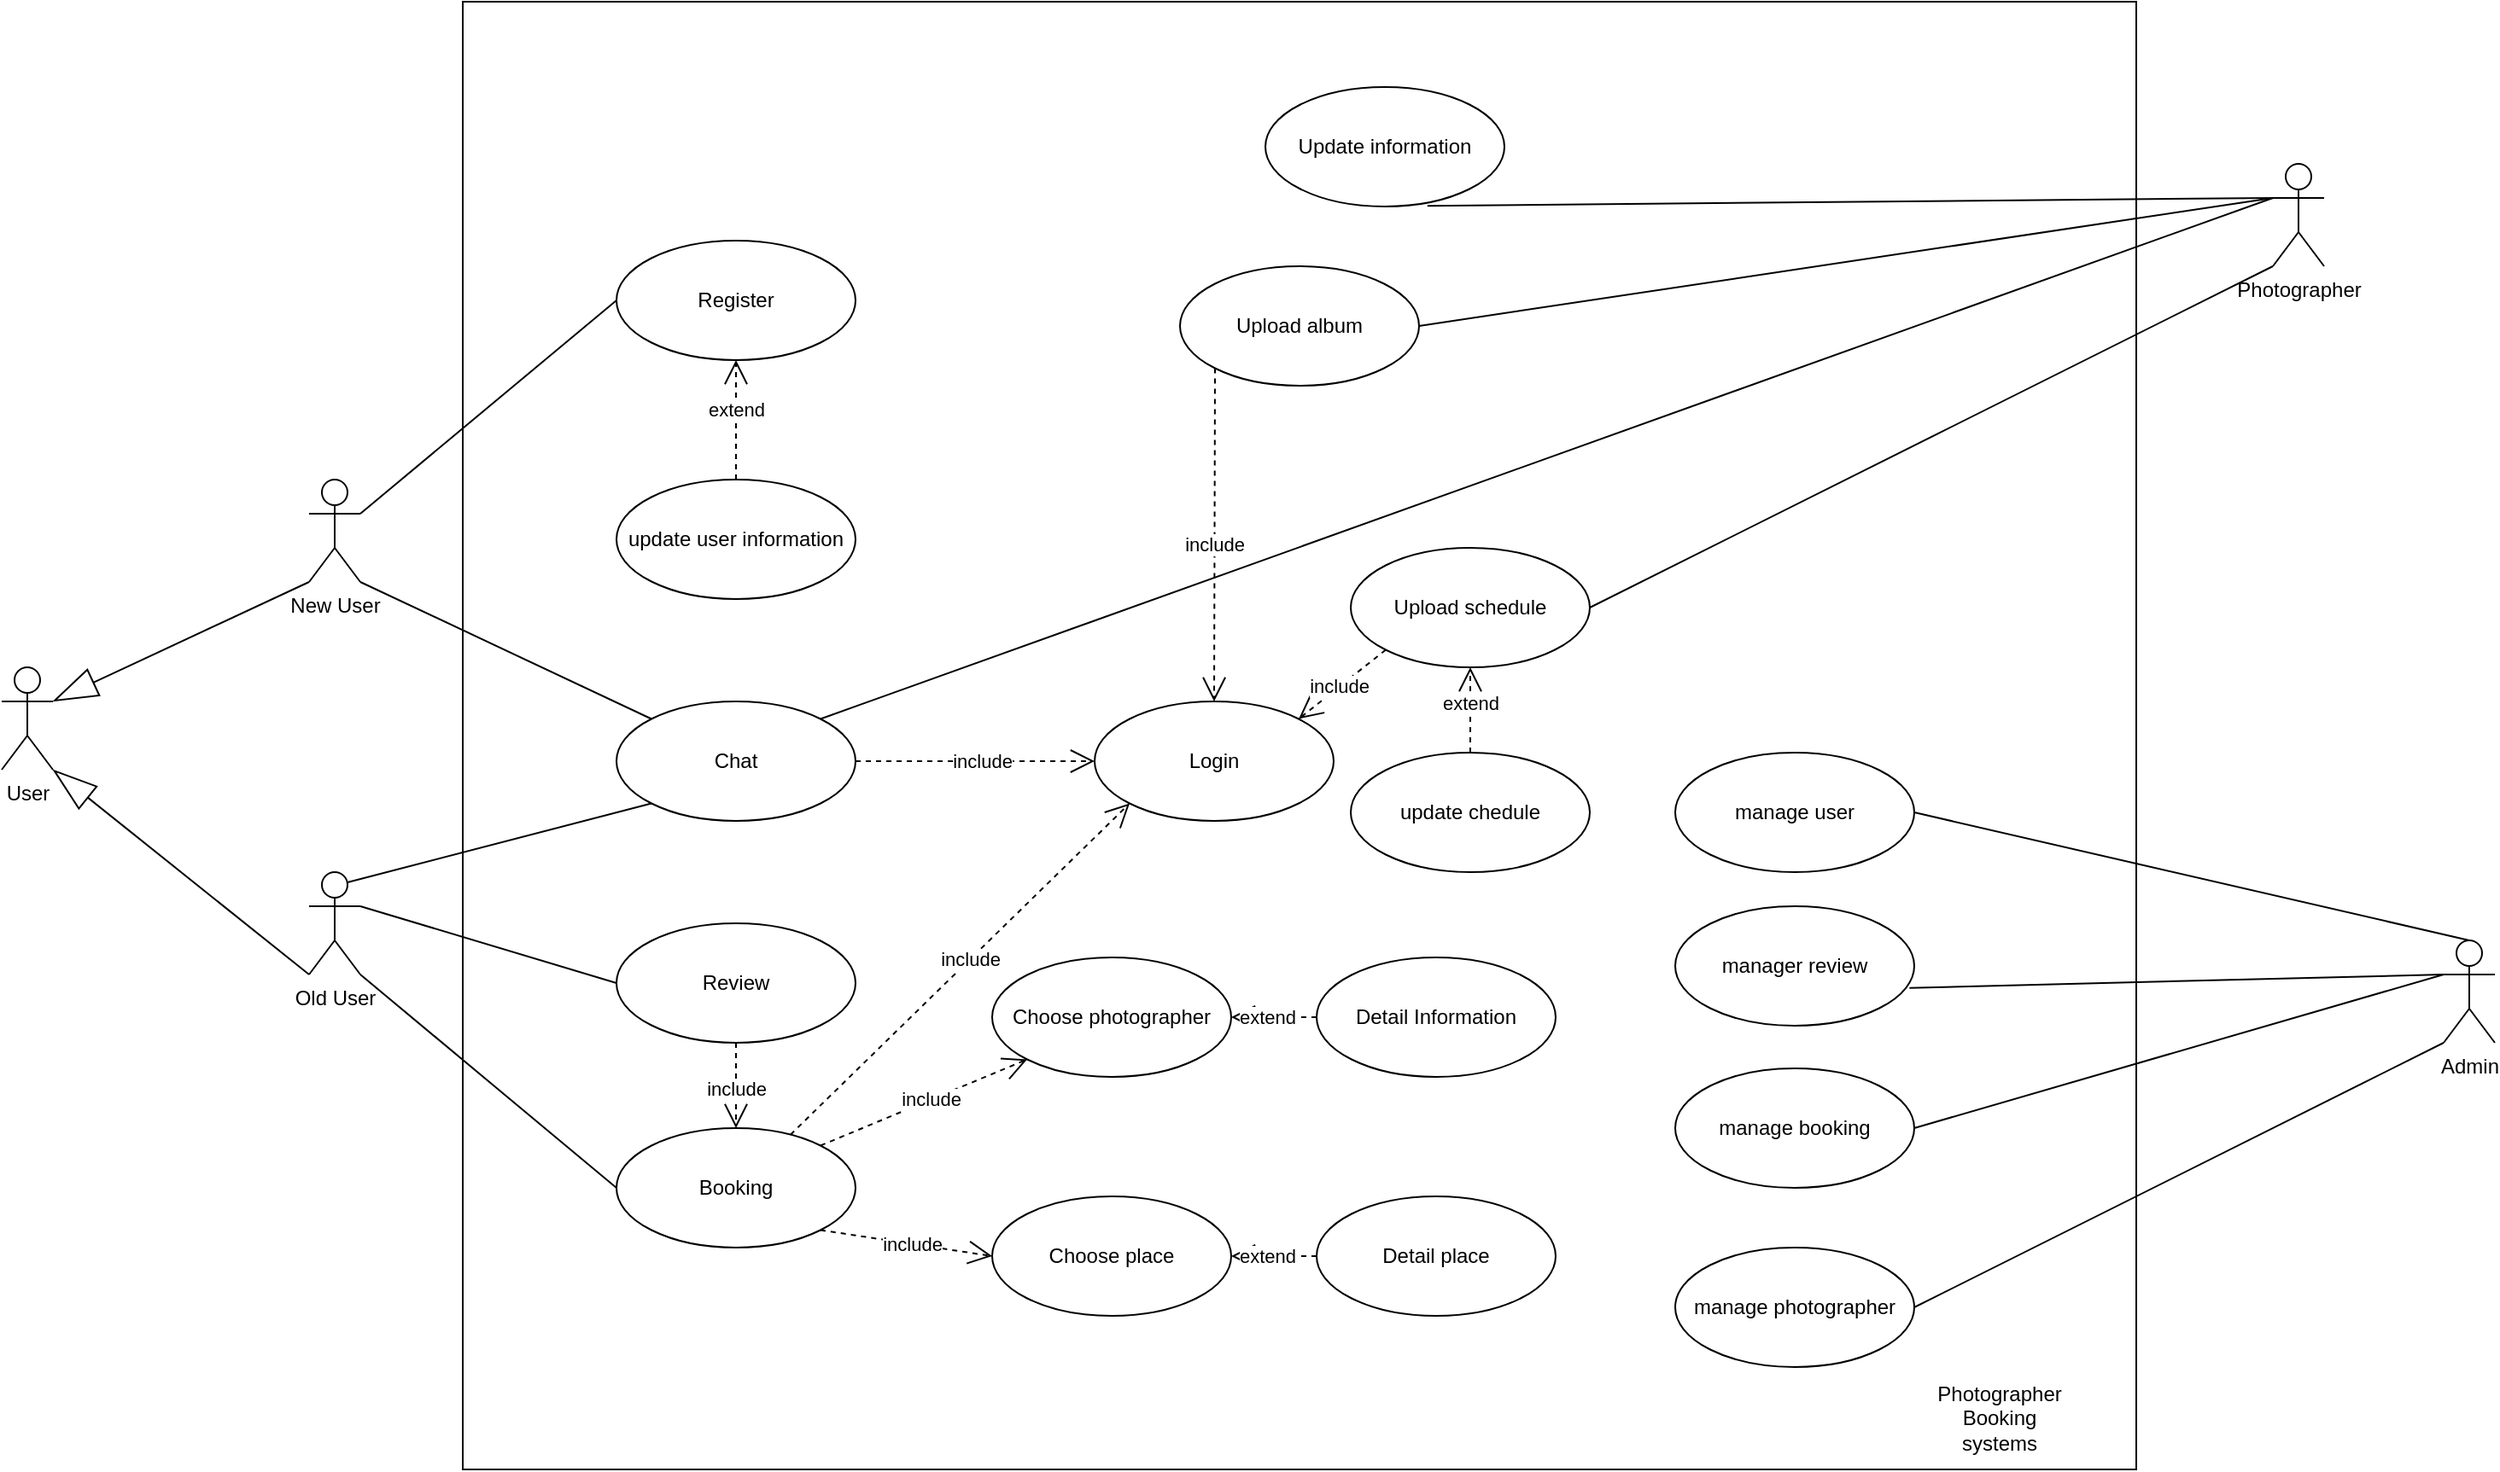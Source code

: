 <mxfile version="13.7.9" type="github">
  <diagram id="EGZNZqLGof7JbSLH0rr6" name="Page-1">
    <mxGraphModel dx="2495" dy="1370" grid="1" gridSize="10" guides="1" tooltips="1" connect="1" arrows="1" fold="1" page="1" pageScale="1" pageWidth="1100" pageHeight="1700" math="0" shadow="0">
      <root>
        <mxCell id="0" />
        <mxCell id="1" parent="0" />
        <mxCell id="xwwWXdzjIdcxHAzQ7T1N-61" value="" style="rounded=0;whiteSpace=wrap;html=1;" parent="1" vertex="1">
          <mxGeometry x="690" y="1660" width="980" height="860" as="geometry" />
        </mxCell>
        <mxCell id="xwwWXdzjIdcxHAzQ7T1N-62" value="User" style="shape=umlActor;verticalLabelPosition=bottom;verticalAlign=top;html=1;" parent="1" vertex="1">
          <mxGeometry x="420" y="2050" width="30" height="60" as="geometry" />
        </mxCell>
        <mxCell id="xwwWXdzjIdcxHAzQ7T1N-63" value="New User" style="shape=umlActor;verticalLabelPosition=bottom;verticalAlign=top;html=1;" parent="1" vertex="1">
          <mxGeometry x="600" y="1940" width="30" height="60" as="geometry" />
        </mxCell>
        <mxCell id="xwwWXdzjIdcxHAzQ7T1N-64" value="Old User" style="shape=umlActor;verticalLabelPosition=bottom;verticalAlign=top;html=1;" parent="1" vertex="1">
          <mxGeometry x="600" y="2170" width="30" height="60" as="geometry" />
        </mxCell>
        <mxCell id="xwwWXdzjIdcxHAzQ7T1N-65" value="Register" style="ellipse;whiteSpace=wrap;html=1;" parent="1" vertex="1">
          <mxGeometry x="780" y="1800" width="140" height="70" as="geometry" />
        </mxCell>
        <mxCell id="xwwWXdzjIdcxHAzQ7T1N-66" value="Chat" style="ellipse;whiteSpace=wrap;html=1;" parent="1" vertex="1">
          <mxGeometry x="780" y="2070" width="140" height="70" as="geometry" />
        </mxCell>
        <mxCell id="xwwWXdzjIdcxHAzQ7T1N-67" value="Login" style="ellipse;whiteSpace=wrap;html=1;" parent="1" vertex="1">
          <mxGeometry x="1060" y="2070" width="140" height="70" as="geometry" />
        </mxCell>
        <mxCell id="xwwWXdzjIdcxHAzQ7T1N-68" value="Booking" style="ellipse;whiteSpace=wrap;html=1;" parent="1" vertex="1">
          <mxGeometry x="780" y="2320" width="140" height="70" as="geometry" />
        </mxCell>
        <mxCell id="xwwWXdzjIdcxHAzQ7T1N-69" value="Choose photographer" style="ellipse;whiteSpace=wrap;html=1;" parent="1" vertex="1">
          <mxGeometry x="1000" y="2220" width="140" height="70" as="geometry" />
        </mxCell>
        <mxCell id="xwwWXdzjIdcxHAzQ7T1N-70" value="Choose place" style="ellipse;whiteSpace=wrap;html=1;" parent="1" vertex="1">
          <mxGeometry x="1000" y="2360" width="140" height="70" as="geometry" />
        </mxCell>
        <mxCell id="xwwWXdzjIdcxHAzQ7T1N-71" value="Review" style="ellipse;whiteSpace=wrap;html=1;" parent="1" vertex="1">
          <mxGeometry x="780" y="2200" width="140" height="70" as="geometry" />
        </mxCell>
        <mxCell id="xwwWXdzjIdcxHAzQ7T1N-72" value="Upload album" style="ellipse;whiteSpace=wrap;html=1;" parent="1" vertex="1">
          <mxGeometry x="1110" y="1815" width="140" height="70" as="geometry" />
        </mxCell>
        <mxCell id="xwwWXdzjIdcxHAzQ7T1N-73" value="Photographer" style="shape=umlActor;verticalLabelPosition=bottom;verticalAlign=top;html=1;" parent="1" vertex="1">
          <mxGeometry x="1750" y="1755" width="30" height="60" as="geometry" />
        </mxCell>
        <mxCell id="xwwWXdzjIdcxHAzQ7T1N-74" value="Admin" style="shape=umlActor;verticalLabelPosition=bottom;verticalAlign=top;html=1;" parent="1" vertex="1">
          <mxGeometry x="1850" y="2210" width="30" height="60" as="geometry" />
        </mxCell>
        <mxCell id="xwwWXdzjIdcxHAzQ7T1N-75" value="Upload schedule" style="ellipse;whiteSpace=wrap;html=1;" parent="1" vertex="1">
          <mxGeometry x="1210" y="1980" width="140" height="70" as="geometry" />
        </mxCell>
        <mxCell id="xwwWXdzjIdcxHAzQ7T1N-76" value="" style="endArrow=blockThin;endFill=0;endSize=24;html=1;exitX=0;exitY=1;exitDx=0;exitDy=0;exitPerimeter=0;entryX=1;entryY=0.333;entryDx=0;entryDy=0;entryPerimeter=0;" parent="1" source="xwwWXdzjIdcxHAzQ7T1N-63" target="xwwWXdzjIdcxHAzQ7T1N-62" edge="1">
          <mxGeometry width="160" relative="1" as="geometry">
            <mxPoint x="560" y="2050" as="sourcePoint" />
            <mxPoint x="720" y="2050" as="targetPoint" />
          </mxGeometry>
        </mxCell>
        <mxCell id="xwwWXdzjIdcxHAzQ7T1N-77" value="" style="endArrow=blockThin;endFill=0;endSize=24;html=1;exitX=0;exitY=1;exitDx=0;exitDy=0;exitPerimeter=0;entryX=1;entryY=1;entryDx=0;entryDy=0;entryPerimeter=0;" parent="1" source="xwwWXdzjIdcxHAzQ7T1N-64" target="xwwWXdzjIdcxHAzQ7T1N-62" edge="1">
          <mxGeometry width="160" relative="1" as="geometry">
            <mxPoint x="520" y="2140" as="sourcePoint" />
            <mxPoint x="370" y="2210" as="targetPoint" />
          </mxGeometry>
        </mxCell>
        <mxCell id="xwwWXdzjIdcxHAzQ7T1N-80" value="" style="endArrow=none;endSize=12;html=1;exitX=1;exitY=0.333;exitDx=0;exitDy=0;exitPerimeter=0;entryX=0;entryY=0.5;entryDx=0;entryDy=0;endFill=0;" parent="1" source="xwwWXdzjIdcxHAzQ7T1N-63" target="xwwWXdzjIdcxHAzQ7T1N-65" edge="1">
          <mxGeometry x="0.059" width="160" relative="1" as="geometry">
            <mxPoint x="670" y="1900" as="sourcePoint" />
            <mxPoint x="840" y="1900" as="targetPoint" />
            <mxPoint as="offset" />
          </mxGeometry>
        </mxCell>
        <mxCell id="xwwWXdzjIdcxHAzQ7T1N-81" value="" style="endArrow=none;endSize=12;html=1;exitX=0;exitY=0.333;exitDx=0;exitDy=0;exitPerimeter=0;entryX=1;entryY=0.5;entryDx=0;entryDy=0;endFill=0;" parent="1" source="xwwWXdzjIdcxHAzQ7T1N-73" target="xwwWXdzjIdcxHAzQ7T1N-72" edge="1">
          <mxGeometry x="0.059" width="160" relative="1" as="geometry">
            <mxPoint x="1370" y="1860" as="sourcePoint" />
            <mxPoint x="1540" y="1860" as="targetPoint" />
            <mxPoint as="offset" />
          </mxGeometry>
        </mxCell>
        <mxCell id="xwwWXdzjIdcxHAzQ7T1N-82" value="" style="endArrow=none;endSize=12;html=1;entryX=1;entryY=0.5;entryDx=0;entryDy=0;exitX=0;exitY=1;exitDx=0;exitDy=0;exitPerimeter=0;endFill=0;" parent="1" source="xwwWXdzjIdcxHAzQ7T1N-73" target="xwwWXdzjIdcxHAzQ7T1N-75" edge="1">
          <mxGeometry x="0.059" width="160" relative="1" as="geometry">
            <mxPoint x="1460" y="1900" as="sourcePoint" />
            <mxPoint x="1590" y="1780" as="targetPoint" />
            <mxPoint as="offset" />
          </mxGeometry>
        </mxCell>
        <mxCell id="xwwWXdzjIdcxHAzQ7T1N-83" value="Update information" style="ellipse;whiteSpace=wrap;html=1;" parent="1" vertex="1">
          <mxGeometry x="1160" y="1710" width="140" height="70" as="geometry" />
        </mxCell>
        <mxCell id="xwwWXdzjIdcxHAzQ7T1N-84" value="" style="endArrow=none;endSize=12;html=1;exitX=0;exitY=0.333;exitDx=0;exitDy=0;exitPerimeter=0;entryX=0.678;entryY=0.994;entryDx=0;entryDy=0;entryPerimeter=0;endFill=0;" parent="1" source="xwwWXdzjIdcxHAzQ7T1N-73" target="xwwWXdzjIdcxHAzQ7T1N-83" edge="1">
          <mxGeometry x="0.176" width="160" relative="1" as="geometry">
            <mxPoint x="1440" y="1790" as="sourcePoint" />
            <mxPoint x="1610" y="1790" as="targetPoint" />
            <mxPoint as="offset" />
          </mxGeometry>
        </mxCell>
        <mxCell id="xwwWXdzjIdcxHAzQ7T1N-85" value="" style="endArrow=none;endSize=12;html=1;exitX=0.75;exitY=0.1;exitDx=0;exitDy=0;exitPerimeter=0;entryX=0;entryY=1;entryDx=0;entryDy=0;endFill=0;" parent="1" source="xwwWXdzjIdcxHAzQ7T1N-64" target="xwwWXdzjIdcxHAzQ7T1N-66" edge="1">
          <mxGeometry x="0.176" width="160" relative="1" as="geometry">
            <mxPoint x="690" y="2140" as="sourcePoint" />
            <mxPoint x="860" y="2140" as="targetPoint" />
            <mxPoint as="offset" />
          </mxGeometry>
        </mxCell>
        <mxCell id="xwwWXdzjIdcxHAzQ7T1N-86" value="" style="endArrow=none;endSize=12;html=1;exitX=1;exitY=0.333;exitDx=0;exitDy=0;exitPerimeter=0;entryX=0;entryY=0.5;entryDx=0;entryDy=0;endFill=0;" parent="1" source="xwwWXdzjIdcxHAzQ7T1N-64" target="xwwWXdzjIdcxHAzQ7T1N-71" edge="1">
          <mxGeometry x="0.059" width="160" relative="1" as="geometry">
            <mxPoint x="740" y="2210" as="sourcePoint" />
            <mxPoint x="910" y="2210" as="targetPoint" />
            <mxPoint as="offset" />
          </mxGeometry>
        </mxCell>
        <mxCell id="xwwWXdzjIdcxHAzQ7T1N-87" value="" style="endArrow=none;endSize=12;html=1;exitX=1;exitY=1;exitDx=0;exitDy=0;exitPerimeter=0;entryX=0;entryY=0.5;entryDx=0;entryDy=0;endFill=0;" parent="1" source="xwwWXdzjIdcxHAzQ7T1N-64" target="xwwWXdzjIdcxHAzQ7T1N-68" edge="1">
          <mxGeometry x="0.059" width="160" relative="1" as="geometry">
            <mxPoint x="700" y="2300" as="sourcePoint" />
            <mxPoint x="870" y="2300" as="targetPoint" />
            <mxPoint as="offset" />
          </mxGeometry>
        </mxCell>
        <mxCell id="xwwWXdzjIdcxHAzQ7T1N-88" value="" style="endArrow=none;endSize=12;html=1;entryX=1;entryY=0;entryDx=0;entryDy=0;exitX=0;exitY=0.333;exitDx=0;exitDy=0;exitPerimeter=0;endFill=0;" parent="1" source="xwwWXdzjIdcxHAzQ7T1N-73" target="xwwWXdzjIdcxHAzQ7T1N-66" edge="1">
          <mxGeometry x="0.176" width="160" relative="1" as="geometry">
            <mxPoint x="1450" y="1900" as="sourcePoint" />
            <mxPoint x="1120" y="1990" as="targetPoint" />
            <mxPoint as="offset" />
          </mxGeometry>
        </mxCell>
        <mxCell id="xwwWXdzjIdcxHAzQ7T1N-89" value="" style="endArrow=none;endSize=12;html=1;exitX=1;exitY=1;exitDx=0;exitDy=0;exitPerimeter=0;entryX=0;entryY=0;entryDx=0;entryDy=0;endFill=0;" parent="1" source="xwwWXdzjIdcxHAzQ7T1N-63" target="xwwWXdzjIdcxHAzQ7T1N-66" edge="1">
          <mxGeometry x="0.176" width="160" relative="1" as="geometry">
            <mxPoint x="800" y="1960" as="sourcePoint" />
            <mxPoint x="970" y="1960" as="targetPoint" />
            <mxPoint as="offset" />
          </mxGeometry>
        </mxCell>
        <mxCell id="xwwWXdzjIdcxHAzQ7T1N-90" value="include" style="endArrow=open;endSize=12;dashed=1;html=1;exitX=0.5;exitY=1;exitDx=0;exitDy=0;entryX=0.5;entryY=0;entryDx=0;entryDy=0;" parent="1" source="xwwWXdzjIdcxHAzQ7T1N-71" target="xwwWXdzjIdcxHAzQ7T1N-68" edge="1">
          <mxGeometry x="0.059" width="160" relative="1" as="geometry">
            <mxPoint x="910" y="2290" as="sourcePoint" />
            <mxPoint x="1080" y="2290" as="targetPoint" />
            <mxPoint as="offset" />
          </mxGeometry>
        </mxCell>
        <mxCell id="xwwWXdzjIdcxHAzQ7T1N-91" value="include" style="endArrow=open;endSize=12;dashed=1;html=1;exitX=1;exitY=0;exitDx=0;exitDy=0;entryX=0;entryY=1;entryDx=0;entryDy=0;" parent="1" source="xwwWXdzjIdcxHAzQ7T1N-68" target="xwwWXdzjIdcxHAzQ7T1N-69" edge="1">
          <mxGeometry x="0.059" width="160" relative="1" as="geometry">
            <mxPoint x="960" y="2160" as="sourcePoint" />
            <mxPoint x="1130" y="2160" as="targetPoint" />
            <mxPoint as="offset" />
          </mxGeometry>
        </mxCell>
        <mxCell id="xwwWXdzjIdcxHAzQ7T1N-92" value="include" style="endArrow=open;endSize=12;dashed=1;html=1;exitX=1;exitY=1;exitDx=0;exitDy=0;entryX=0;entryY=0.5;entryDx=0;entryDy=0;" parent="1" source="xwwWXdzjIdcxHAzQ7T1N-68" target="xwwWXdzjIdcxHAzQ7T1N-70" edge="1">
          <mxGeometry x="0.059" width="160" relative="1" as="geometry">
            <mxPoint x="910" y="2170" as="sourcePoint" />
            <mxPoint x="1080" y="2170" as="targetPoint" />
            <mxPoint as="offset" />
          </mxGeometry>
        </mxCell>
        <mxCell id="xwwWXdzjIdcxHAzQ7T1N-93" value="include" style="endArrow=open;endSize=12;dashed=1;html=1;entryX=0;entryY=1;entryDx=0;entryDy=0;" parent="1" source="xwwWXdzjIdcxHAzQ7T1N-68" target="xwwWXdzjIdcxHAzQ7T1N-67" edge="1">
          <mxGeometry x="0.059" width="160" relative="1" as="geometry">
            <mxPoint x="1000" y="2130" as="sourcePoint" />
            <mxPoint x="1170" y="2130" as="targetPoint" />
            <mxPoint as="offset" />
          </mxGeometry>
        </mxCell>
        <mxCell id="xwwWXdzjIdcxHAzQ7T1N-94" value="include" style="endArrow=open;endSize=12;dashed=1;html=1;exitX=1;exitY=0.5;exitDx=0;exitDy=0;entryX=0;entryY=0.5;entryDx=0;entryDy=0;" parent="1" source="xwwWXdzjIdcxHAzQ7T1N-66" target="xwwWXdzjIdcxHAzQ7T1N-67" edge="1">
          <mxGeometry x="0.059" width="160" relative="1" as="geometry">
            <mxPoint x="930" y="1960" as="sourcePoint" />
            <mxPoint x="1100" y="1960" as="targetPoint" />
            <mxPoint as="offset" />
          </mxGeometry>
        </mxCell>
        <mxCell id="xwwWXdzjIdcxHAzQ7T1N-95" value="Detail place" style="ellipse;whiteSpace=wrap;html=1;" parent="1" vertex="1">
          <mxGeometry x="1190" y="2360" width="140" height="70" as="geometry" />
        </mxCell>
        <mxCell id="xwwWXdzjIdcxHAzQ7T1N-96" value="Detail Information" style="ellipse;whiteSpace=wrap;html=1;" parent="1" vertex="1">
          <mxGeometry x="1190" y="2220" width="140" height="70" as="geometry" />
        </mxCell>
        <mxCell id="xwwWXdzjIdcxHAzQ7T1N-97" value="extend" style="endArrow=open;endSize=12;dashed=1;html=1;exitX=0;exitY=0.5;exitDx=0;exitDy=0;entryX=1;entryY=0.5;entryDx=0;entryDy=0;" parent="1" source="xwwWXdzjIdcxHAzQ7T1N-95" target="xwwWXdzjIdcxHAzQ7T1N-70" edge="1">
          <mxGeometry x="0.176" width="160" relative="1" as="geometry">
            <mxPoint x="1390" y="2310" as="sourcePoint" />
            <mxPoint x="1560" y="2310" as="targetPoint" />
            <mxPoint as="offset" />
          </mxGeometry>
        </mxCell>
        <mxCell id="xwwWXdzjIdcxHAzQ7T1N-98" value="extend" style="endArrow=open;endSize=12;dashed=1;html=1;exitX=0;exitY=0.5;exitDx=0;exitDy=0;entryX=1;entryY=0.5;entryDx=0;entryDy=0;" parent="1" source="xwwWXdzjIdcxHAzQ7T1N-96" target="xwwWXdzjIdcxHAzQ7T1N-69" edge="1">
          <mxGeometry x="0.176" width="160" relative="1" as="geometry">
            <mxPoint x="1150" y="2190" as="sourcePoint" />
            <mxPoint x="1320" y="2190" as="targetPoint" />
            <mxPoint as="offset" />
          </mxGeometry>
        </mxCell>
        <mxCell id="xwwWXdzjIdcxHAzQ7T1N-99" value="include" style="endArrow=open;endSize=12;dashed=1;html=1;exitX=0;exitY=1;exitDx=0;exitDy=0;entryX=1;entryY=0;entryDx=0;entryDy=0;" parent="1" source="xwwWXdzjIdcxHAzQ7T1N-75" target="xwwWXdzjIdcxHAzQ7T1N-67" edge="1">
          <mxGeometry x="0.059" width="160" relative="1" as="geometry">
            <mxPoint x="1060" y="1940" as="sourcePoint" />
            <mxPoint x="1230" y="1940" as="targetPoint" />
            <mxPoint as="offset" />
          </mxGeometry>
        </mxCell>
        <mxCell id="xwwWXdzjIdcxHAzQ7T1N-100" value="include" style="endArrow=open;endSize=12;dashed=1;html=1;exitX=0;exitY=1;exitDx=0;exitDy=0;entryX=0.5;entryY=0;entryDx=0;entryDy=0;" parent="1" source="xwwWXdzjIdcxHAzQ7T1N-72" target="xwwWXdzjIdcxHAzQ7T1N-67" edge="1">
          <mxGeometry x="0.059" width="160" relative="1" as="geometry">
            <mxPoint x="1100" y="1890" as="sourcePoint" />
            <mxPoint x="1270" y="1890" as="targetPoint" />
            <mxPoint as="offset" />
          </mxGeometry>
        </mxCell>
        <mxCell id="xwwWXdzjIdcxHAzQ7T1N-101" value="update user information" style="ellipse;whiteSpace=wrap;html=1;" parent="1" vertex="1">
          <mxGeometry x="780" y="1940" width="140" height="70" as="geometry" />
        </mxCell>
        <mxCell id="xwwWXdzjIdcxHAzQ7T1N-102" value="extend" style="endArrow=open;endSize=12;dashed=1;html=1;exitX=0.5;exitY=0;exitDx=0;exitDy=0;entryX=0.5;entryY=1;entryDx=0;entryDy=0;" parent="1" source="xwwWXdzjIdcxHAzQ7T1N-101" target="xwwWXdzjIdcxHAzQ7T1N-65" edge="1">
          <mxGeometry x="0.176" width="160" relative="1" as="geometry">
            <mxPoint x="850" y="1880" as="sourcePoint" />
            <mxPoint x="1020" y="1880" as="targetPoint" />
            <mxPoint as="offset" />
          </mxGeometry>
        </mxCell>
        <mxCell id="xwwWXdzjIdcxHAzQ7T1N-103" value="update chedule" style="ellipse;whiteSpace=wrap;html=1;" parent="1" vertex="1">
          <mxGeometry x="1210" y="2100" width="140" height="70" as="geometry" />
        </mxCell>
        <mxCell id="xwwWXdzjIdcxHAzQ7T1N-104" value="extend" style="endArrow=open;endSize=12;dashed=1;html=1;entryX=0.5;entryY=1;entryDx=0;entryDy=0;exitX=0.5;exitY=0;exitDx=0;exitDy=0;" parent="1" source="xwwWXdzjIdcxHAzQ7T1N-103" target="xwwWXdzjIdcxHAzQ7T1N-75" edge="1">
          <mxGeometry x="0.176" width="160" relative="1" as="geometry">
            <mxPoint x="1520" y="2030" as="sourcePoint" />
            <mxPoint x="1690" y="2030" as="targetPoint" />
            <mxPoint as="offset" />
          </mxGeometry>
        </mxCell>
        <mxCell id="xwwWXdzjIdcxHAzQ7T1N-105" value="manage user" style="ellipse;whiteSpace=wrap;html=1;" parent="1" vertex="1">
          <mxGeometry x="1400" y="2100" width="140" height="70" as="geometry" />
        </mxCell>
        <mxCell id="xwwWXdzjIdcxHAzQ7T1N-106" value="manager review" style="ellipse;whiteSpace=wrap;html=1;" parent="1" vertex="1">
          <mxGeometry x="1400" y="2190" width="140" height="70" as="geometry" />
        </mxCell>
        <mxCell id="xwwWXdzjIdcxHAzQ7T1N-107" value="manage booking" style="ellipse;whiteSpace=wrap;html=1;" parent="1" vertex="1">
          <mxGeometry x="1400" y="2285" width="140" height="70" as="geometry" />
        </mxCell>
        <mxCell id="xwwWXdzjIdcxHAzQ7T1N-108" value="manage photographer" style="ellipse;whiteSpace=wrap;html=1;" parent="1" vertex="1">
          <mxGeometry x="1400" y="2390" width="140" height="70" as="geometry" />
        </mxCell>
        <mxCell id="xwwWXdzjIdcxHAzQ7T1N-109" value="" style="endArrow=none;endSize=12;html=1;exitX=0.5;exitY=0;exitDx=0;exitDy=0;exitPerimeter=0;entryX=1;entryY=0.5;entryDx=0;entryDy=0;endFill=0;" parent="1" source="xwwWXdzjIdcxHAzQ7T1N-74" target="xwwWXdzjIdcxHAzQ7T1N-105" edge="1">
          <mxGeometry x="0.059" width="160" relative="1" as="geometry">
            <mxPoint x="1590" y="2220" as="sourcePoint" />
            <mxPoint x="1760" y="2220" as="targetPoint" />
            <mxPoint as="offset" />
          </mxGeometry>
        </mxCell>
        <mxCell id="xwwWXdzjIdcxHAzQ7T1N-110" value="" style="endArrow=none;endSize=12;html=1;exitX=0;exitY=0.333;exitDx=0;exitDy=0;exitPerimeter=0;entryX=0.98;entryY=0.684;entryDx=0;entryDy=0;entryPerimeter=0;endFill=0;" parent="1" source="xwwWXdzjIdcxHAzQ7T1N-74" target="xwwWXdzjIdcxHAzQ7T1N-106" edge="1">
          <mxGeometry x="0.059" width="160" relative="1" as="geometry">
            <mxPoint x="1580" y="2260" as="sourcePoint" />
            <mxPoint x="1750" y="2260" as="targetPoint" />
            <mxPoint as="offset" />
          </mxGeometry>
        </mxCell>
        <mxCell id="xwwWXdzjIdcxHAzQ7T1N-111" value="" style="endArrow=none;endSize=12;html=1;exitX=0;exitY=0.333;exitDx=0;exitDy=0;exitPerimeter=0;entryX=1;entryY=0.5;entryDx=0;entryDy=0;endFill=0;" parent="1" source="xwwWXdzjIdcxHAzQ7T1N-74" target="xwwWXdzjIdcxHAzQ7T1N-107" edge="1">
          <mxGeometry x="0.059" width="160" relative="1" as="geometry">
            <mxPoint x="1600" y="2360" as="sourcePoint" />
            <mxPoint x="1770" y="2360" as="targetPoint" />
            <mxPoint as="offset" />
          </mxGeometry>
        </mxCell>
        <mxCell id="xwwWXdzjIdcxHAzQ7T1N-112" value="" style="endArrow=none;endSize=12;html=1;exitX=0;exitY=1;exitDx=0;exitDy=0;exitPerimeter=0;entryX=1;entryY=0.5;entryDx=0;entryDy=0;endFill=0;" parent="1" source="xwwWXdzjIdcxHAzQ7T1N-74" target="xwwWXdzjIdcxHAzQ7T1N-108" edge="1">
          <mxGeometry x="0.059" width="160" relative="1" as="geometry">
            <mxPoint x="1580" y="2390" as="sourcePoint" />
            <mxPoint x="1750" y="2390" as="targetPoint" />
            <mxPoint as="offset" />
          </mxGeometry>
        </mxCell>
        <mxCell id="xwwWXdzjIdcxHAzQ7T1N-113" value="Photographer Booking systems" style="text;html=1;strokeColor=none;fillColor=none;align=center;verticalAlign=middle;whiteSpace=wrap;rounded=0;" parent="1" vertex="1">
          <mxGeometry x="1570" y="2480" width="40" height="20" as="geometry" />
        </mxCell>
      </root>
    </mxGraphModel>
  </diagram>
</mxfile>
